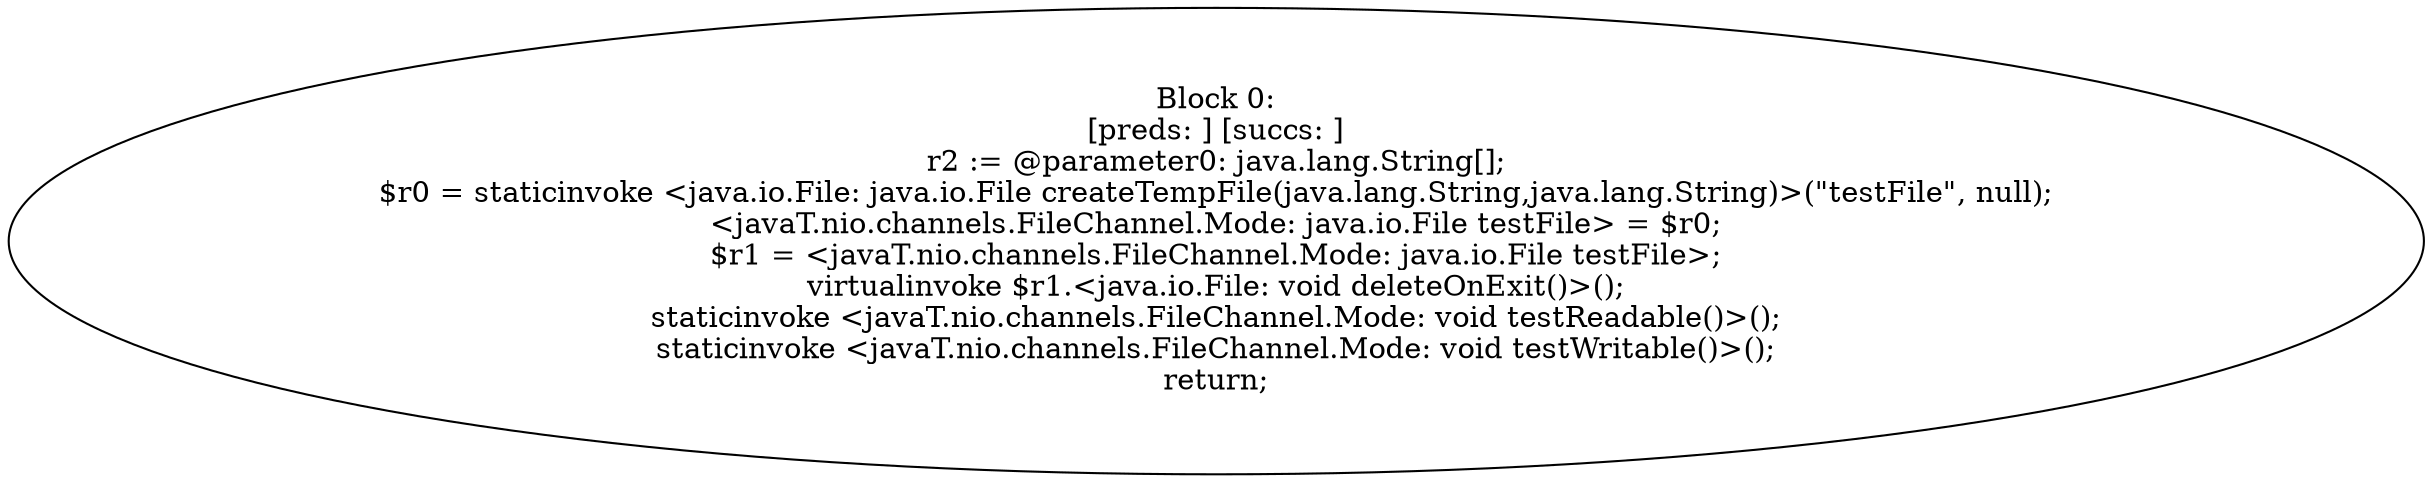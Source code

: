 digraph "unitGraph" {
    "Block 0:
[preds: ] [succs: ]
r2 := @parameter0: java.lang.String[];
$r0 = staticinvoke <java.io.File: java.io.File createTempFile(java.lang.String,java.lang.String)>(\"testFile\", null);
<javaT.nio.channels.FileChannel.Mode: java.io.File testFile> = $r0;
$r1 = <javaT.nio.channels.FileChannel.Mode: java.io.File testFile>;
virtualinvoke $r1.<java.io.File: void deleteOnExit()>();
staticinvoke <javaT.nio.channels.FileChannel.Mode: void testReadable()>();
staticinvoke <javaT.nio.channels.FileChannel.Mode: void testWritable()>();
return;
"
}
